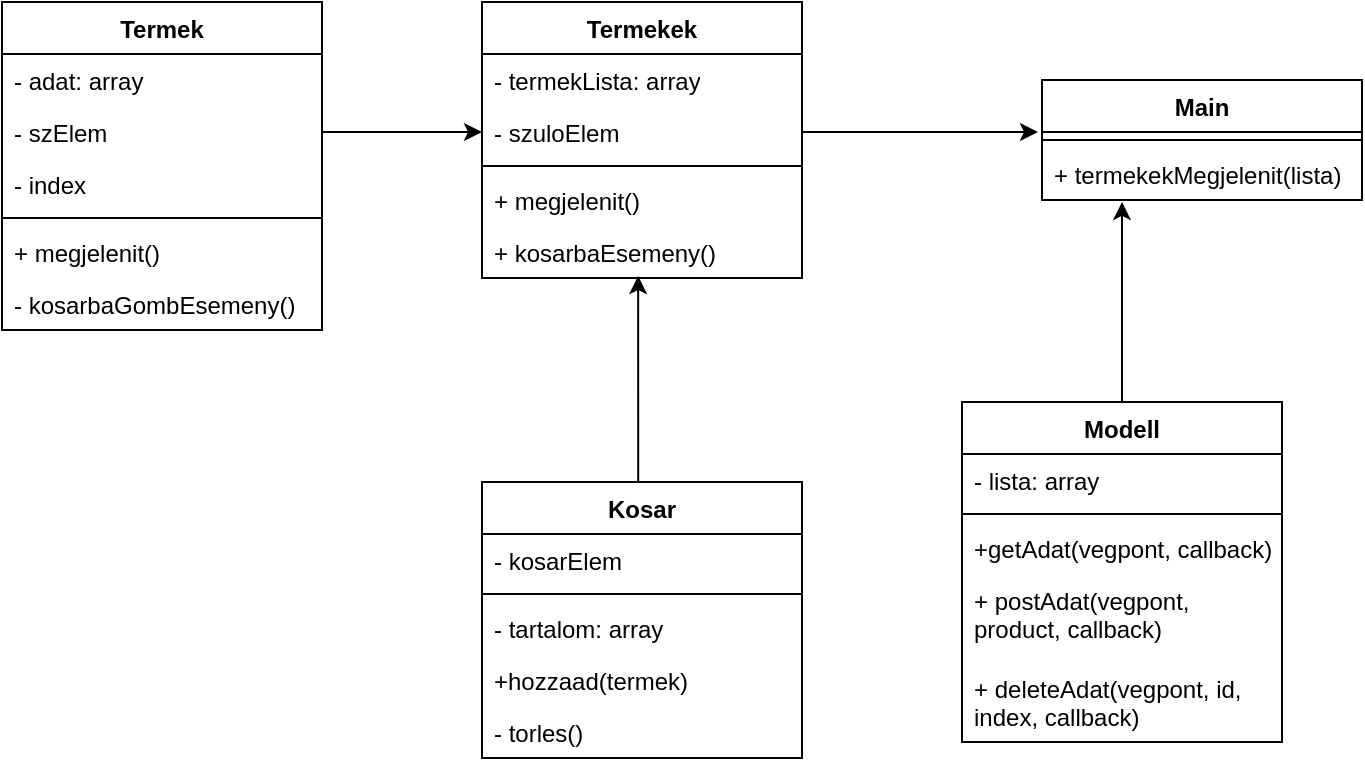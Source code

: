 <mxfile version="27.0.6">
  <diagram name="1 oldal" id="VJlpvJOFNIXGRWjkJtrw">
    <mxGraphModel dx="946" dy="605" grid="1" gridSize="10" guides="1" tooltips="1" connect="1" arrows="1" fold="1" page="1" pageScale="1" pageWidth="827" pageHeight="1169" math="0" shadow="0">
      <root>
        <mxCell id="0" />
        <mxCell id="1" parent="0" />
        <mxCell id="E6LoOCtjbJ5P3lQIgPCc-1" value="Termek" style="swimlane;fontStyle=1;align=center;verticalAlign=top;childLayout=stackLayout;horizontal=1;startSize=26;horizontalStack=0;resizeParent=1;resizeParentMax=0;resizeLast=0;collapsible=1;marginBottom=0;whiteSpace=wrap;html=1;" parent="1" vertex="1">
          <mxGeometry x="80" y="80" width="160" height="164" as="geometry" />
        </mxCell>
        <mxCell id="E6LoOCtjbJ5P3lQIgPCc-2" value="- adat: array" style="text;strokeColor=none;fillColor=none;align=left;verticalAlign=top;spacingLeft=4;spacingRight=4;overflow=hidden;rotatable=0;points=[[0,0.5],[1,0.5]];portConstraint=eastwest;whiteSpace=wrap;html=1;" parent="E6LoOCtjbJ5P3lQIgPCc-1" vertex="1">
          <mxGeometry y="26" width="160" height="26" as="geometry" />
        </mxCell>
        <mxCell id="E6LoOCtjbJ5P3lQIgPCc-5" value="- szElem" style="text;strokeColor=none;fillColor=none;align=left;verticalAlign=top;spacingLeft=4;spacingRight=4;overflow=hidden;rotatable=0;points=[[0,0.5],[1,0.5]];portConstraint=eastwest;whiteSpace=wrap;html=1;" parent="E6LoOCtjbJ5P3lQIgPCc-1" vertex="1">
          <mxGeometry y="52" width="160" height="26" as="geometry" />
        </mxCell>
        <mxCell id="E6LoOCtjbJ5P3lQIgPCc-6" value="- index" style="text;strokeColor=none;fillColor=none;align=left;verticalAlign=top;spacingLeft=4;spacingRight=4;overflow=hidden;rotatable=0;points=[[0,0.5],[1,0.5]];portConstraint=eastwest;whiteSpace=wrap;html=1;" parent="E6LoOCtjbJ5P3lQIgPCc-1" vertex="1">
          <mxGeometry y="78" width="160" height="26" as="geometry" />
        </mxCell>
        <mxCell id="E6LoOCtjbJ5P3lQIgPCc-3" value="" style="line;strokeWidth=1;fillColor=none;align=left;verticalAlign=middle;spacingTop=-1;spacingLeft=3;spacingRight=3;rotatable=0;labelPosition=right;points=[];portConstraint=eastwest;strokeColor=inherit;" parent="E6LoOCtjbJ5P3lQIgPCc-1" vertex="1">
          <mxGeometry y="104" width="160" height="8" as="geometry" />
        </mxCell>
        <mxCell id="E6LoOCtjbJ5P3lQIgPCc-4" value="+ megjelenit()" style="text;strokeColor=none;fillColor=none;align=left;verticalAlign=top;spacingLeft=4;spacingRight=4;overflow=hidden;rotatable=0;points=[[0,0.5],[1,0.5]];portConstraint=eastwest;whiteSpace=wrap;html=1;" parent="E6LoOCtjbJ5P3lQIgPCc-1" vertex="1">
          <mxGeometry y="112" width="160" height="26" as="geometry" />
        </mxCell>
        <mxCell id="E6LoOCtjbJ5P3lQIgPCc-7" value="- kosarbaGombEsemeny()" style="text;strokeColor=none;fillColor=none;align=left;verticalAlign=top;spacingLeft=4;spacingRight=4;overflow=hidden;rotatable=0;points=[[0,0.5],[1,0.5]];portConstraint=eastwest;whiteSpace=wrap;html=1;" parent="E6LoOCtjbJ5P3lQIgPCc-1" vertex="1">
          <mxGeometry y="138" width="160" height="26" as="geometry" />
        </mxCell>
        <mxCell id="E6LoOCtjbJ5P3lQIgPCc-8" value="Termekek" style="swimlane;fontStyle=1;align=center;verticalAlign=top;childLayout=stackLayout;horizontal=1;startSize=26;horizontalStack=0;resizeParent=1;resizeParentMax=0;resizeLast=0;collapsible=1;marginBottom=0;whiteSpace=wrap;html=1;" parent="1" vertex="1">
          <mxGeometry x="320" y="80" width="160" height="138" as="geometry" />
        </mxCell>
        <mxCell id="E6LoOCtjbJ5P3lQIgPCc-9" value="- termekLista: array" style="text;strokeColor=none;fillColor=none;align=left;verticalAlign=top;spacingLeft=4;spacingRight=4;overflow=hidden;rotatable=0;points=[[0,0.5],[1,0.5]];portConstraint=eastwest;whiteSpace=wrap;html=1;" parent="E6LoOCtjbJ5P3lQIgPCc-8" vertex="1">
          <mxGeometry y="26" width="160" height="26" as="geometry" />
        </mxCell>
        <mxCell id="E6LoOCtjbJ5P3lQIgPCc-12" value="- szuloElem" style="text;strokeColor=none;fillColor=none;align=left;verticalAlign=top;spacingLeft=4;spacingRight=4;overflow=hidden;rotatable=0;points=[[0,0.5],[1,0.5]];portConstraint=eastwest;whiteSpace=wrap;html=1;" parent="E6LoOCtjbJ5P3lQIgPCc-8" vertex="1">
          <mxGeometry y="52" width="160" height="26" as="geometry" />
        </mxCell>
        <mxCell id="E6LoOCtjbJ5P3lQIgPCc-10" value="" style="line;strokeWidth=1;fillColor=none;align=left;verticalAlign=middle;spacingTop=-1;spacingLeft=3;spacingRight=3;rotatable=0;labelPosition=right;points=[];portConstraint=eastwest;strokeColor=inherit;" parent="E6LoOCtjbJ5P3lQIgPCc-8" vertex="1">
          <mxGeometry y="78" width="160" height="8" as="geometry" />
        </mxCell>
        <mxCell id="E6LoOCtjbJ5P3lQIgPCc-11" value="+ megjelenit()" style="text;strokeColor=none;fillColor=none;align=left;verticalAlign=top;spacingLeft=4;spacingRight=4;overflow=hidden;rotatable=0;points=[[0,0.5],[1,0.5]];portConstraint=eastwest;whiteSpace=wrap;html=1;" parent="E6LoOCtjbJ5P3lQIgPCc-8" vertex="1">
          <mxGeometry y="86" width="160" height="26" as="geometry" />
        </mxCell>
        <mxCell id="E6LoOCtjbJ5P3lQIgPCc-13" value="+ kosarbaEsemeny()" style="text;strokeColor=none;fillColor=none;align=left;verticalAlign=top;spacingLeft=4;spacingRight=4;overflow=hidden;rotatable=0;points=[[0,0.5],[1,0.5]];portConstraint=eastwest;whiteSpace=wrap;html=1;" parent="E6LoOCtjbJ5P3lQIgPCc-8" vertex="1">
          <mxGeometry y="112" width="160" height="26" as="geometry" />
        </mxCell>
        <mxCell id="E6LoOCtjbJ5P3lQIgPCc-25" style="edgeStyle=orthogonalEdgeStyle;rounded=0;orthogonalLoop=1;jettySize=auto;html=1;entryX=0.488;entryY=0.962;entryDx=0;entryDy=0;entryPerimeter=0;exitX=0.5;exitY=0;exitDx=0;exitDy=0;" parent="1" source="E6LoOCtjbJ5P3lQIgPCc-14" target="E6LoOCtjbJ5P3lQIgPCc-13" edge="1">
          <mxGeometry relative="1" as="geometry">
            <mxPoint x="440" y="230" as="targetPoint" />
            <Array as="points">
              <mxPoint x="398" y="320" />
            </Array>
          </mxGeometry>
        </mxCell>
        <mxCell id="E6LoOCtjbJ5P3lQIgPCc-14" value="Kosar" style="swimlane;fontStyle=1;align=center;verticalAlign=top;childLayout=stackLayout;horizontal=1;startSize=26;horizontalStack=0;resizeParent=1;resizeParentMax=0;resizeLast=0;collapsible=1;marginBottom=0;whiteSpace=wrap;html=1;" parent="1" vertex="1">
          <mxGeometry x="320" y="320" width="160" height="138" as="geometry" />
        </mxCell>
        <mxCell id="E6LoOCtjbJ5P3lQIgPCc-15" value="- kosarElem" style="text;strokeColor=none;fillColor=none;align=left;verticalAlign=top;spacingLeft=4;spacingRight=4;overflow=hidden;rotatable=0;points=[[0,0.5],[1,0.5]];portConstraint=eastwest;whiteSpace=wrap;html=1;" parent="E6LoOCtjbJ5P3lQIgPCc-14" vertex="1">
          <mxGeometry y="26" width="160" height="26" as="geometry" />
        </mxCell>
        <mxCell id="E6LoOCtjbJ5P3lQIgPCc-16" value="" style="line;strokeWidth=1;fillColor=none;align=left;verticalAlign=middle;spacingTop=-1;spacingLeft=3;spacingRight=3;rotatable=0;labelPosition=right;points=[];portConstraint=eastwest;strokeColor=inherit;" parent="E6LoOCtjbJ5P3lQIgPCc-14" vertex="1">
          <mxGeometry y="52" width="160" height="8" as="geometry" />
        </mxCell>
        <mxCell id="E6LoOCtjbJ5P3lQIgPCc-17" value="- tartalom: array" style="text;strokeColor=none;fillColor=none;align=left;verticalAlign=top;spacingLeft=4;spacingRight=4;overflow=hidden;rotatable=0;points=[[0,0.5],[1,0.5]];portConstraint=eastwest;whiteSpace=wrap;html=1;" parent="E6LoOCtjbJ5P3lQIgPCc-14" vertex="1">
          <mxGeometry y="60" width="160" height="26" as="geometry" />
        </mxCell>
        <mxCell id="E6LoOCtjbJ5P3lQIgPCc-18" value="+hozzaad(termek)" style="text;strokeColor=none;fillColor=none;align=left;verticalAlign=top;spacingLeft=4;spacingRight=4;overflow=hidden;rotatable=0;points=[[0,0.5],[1,0.5]];portConstraint=eastwest;whiteSpace=wrap;html=1;" parent="E6LoOCtjbJ5P3lQIgPCc-14" vertex="1">
          <mxGeometry y="86" width="160" height="26" as="geometry" />
        </mxCell>
        <mxCell id="E6LoOCtjbJ5P3lQIgPCc-19" value="- torles()" style="text;strokeColor=none;fillColor=none;align=left;verticalAlign=top;spacingLeft=4;spacingRight=4;overflow=hidden;rotatable=0;points=[[0,0.5],[1,0.5]];portConstraint=eastwest;whiteSpace=wrap;html=1;" parent="E6LoOCtjbJ5P3lQIgPCc-14" vertex="1">
          <mxGeometry y="112" width="160" height="26" as="geometry" />
        </mxCell>
        <mxCell id="E6LoOCtjbJ5P3lQIgPCc-24" style="edgeStyle=orthogonalEdgeStyle;rounded=0;orthogonalLoop=1;jettySize=auto;html=1;entryX=0;entryY=0.5;entryDx=0;entryDy=0;" parent="1" source="E6LoOCtjbJ5P3lQIgPCc-5" target="E6LoOCtjbJ5P3lQIgPCc-12" edge="1">
          <mxGeometry relative="1" as="geometry">
            <mxPoint x="300" y="150" as="targetPoint" />
          </mxGeometry>
        </mxCell>
        <mxCell id="jVrpb3Df2ThjTEOdEv5h-1" value="Modell" style="swimlane;fontStyle=1;align=center;verticalAlign=top;childLayout=stackLayout;horizontal=1;startSize=26;horizontalStack=0;resizeParent=1;resizeParentMax=0;resizeLast=0;collapsible=1;marginBottom=0;whiteSpace=wrap;html=1;" parent="1" vertex="1">
          <mxGeometry x="560" y="280" width="160" height="170" as="geometry" />
        </mxCell>
        <mxCell id="jVrpb3Df2ThjTEOdEv5h-2" value="- lista: array" style="text;strokeColor=none;fillColor=none;align=left;verticalAlign=top;spacingLeft=4;spacingRight=4;overflow=hidden;rotatable=0;points=[[0,0.5],[1,0.5]];portConstraint=eastwest;whiteSpace=wrap;html=1;" parent="jVrpb3Df2ThjTEOdEv5h-1" vertex="1">
          <mxGeometry y="26" width="160" height="26" as="geometry" />
        </mxCell>
        <mxCell id="jVrpb3Df2ThjTEOdEv5h-3" value="" style="line;strokeWidth=1;fillColor=none;align=left;verticalAlign=middle;spacingTop=-1;spacingLeft=3;spacingRight=3;rotatable=0;labelPosition=right;points=[];portConstraint=eastwest;strokeColor=inherit;" parent="jVrpb3Df2ThjTEOdEv5h-1" vertex="1">
          <mxGeometry y="52" width="160" height="8" as="geometry" />
        </mxCell>
        <mxCell id="jVrpb3Df2ThjTEOdEv5h-4" value="+getAdat(vegpont, callback)" style="text;strokeColor=none;fillColor=none;align=left;verticalAlign=top;spacingLeft=4;spacingRight=4;overflow=hidden;rotatable=0;points=[[0,0.5],[1,0.5]];portConstraint=eastwest;whiteSpace=wrap;html=1;" parent="jVrpb3Df2ThjTEOdEv5h-1" vertex="1">
          <mxGeometry y="60" width="160" height="26" as="geometry" />
        </mxCell>
        <mxCell id="GEJTl33YbPeTtR1noPUc-2" value="+ postAdat(vegpont, product, callback)" style="text;strokeColor=none;fillColor=none;align=left;verticalAlign=top;spacingLeft=4;spacingRight=4;overflow=hidden;rotatable=0;points=[[0,0.5],[1,0.5]];portConstraint=eastwest;whiteSpace=wrap;html=1;" vertex="1" parent="jVrpb3Df2ThjTEOdEv5h-1">
          <mxGeometry y="86" width="160" height="44" as="geometry" />
        </mxCell>
        <mxCell id="GEJTl33YbPeTtR1noPUc-3" value="+ deleteAdat(vegpont, id, index, callback)" style="text;strokeColor=none;fillColor=none;align=left;verticalAlign=top;spacingLeft=4;spacingRight=4;overflow=hidden;rotatable=0;points=[[0,0.5],[1,0.5]];portConstraint=eastwest;whiteSpace=wrap;html=1;" vertex="1" parent="jVrpb3Df2ThjTEOdEv5h-1">
          <mxGeometry y="130" width="160" height="40" as="geometry" />
        </mxCell>
        <mxCell id="GEJTl33YbPeTtR1noPUc-5" value="Main" style="swimlane;fontStyle=1;align=center;verticalAlign=top;childLayout=stackLayout;horizontal=1;startSize=26;horizontalStack=0;resizeParent=1;resizeParentMax=0;resizeLast=0;collapsible=1;marginBottom=0;whiteSpace=wrap;html=1;" vertex="1" parent="1">
          <mxGeometry x="600" y="119" width="160" height="60" as="geometry" />
        </mxCell>
        <mxCell id="GEJTl33YbPeTtR1noPUc-7" value="" style="line;strokeWidth=1;fillColor=none;align=left;verticalAlign=middle;spacingTop=-1;spacingLeft=3;spacingRight=3;rotatable=0;labelPosition=right;points=[];portConstraint=eastwest;strokeColor=inherit;" vertex="1" parent="GEJTl33YbPeTtR1noPUc-5">
          <mxGeometry y="26" width="160" height="8" as="geometry" />
        </mxCell>
        <mxCell id="GEJTl33YbPeTtR1noPUc-8" value="+ termekekMegjelenit(lista)" style="text;strokeColor=none;fillColor=none;align=left;verticalAlign=top;spacingLeft=4;spacingRight=4;overflow=hidden;rotatable=0;points=[[0,0.5],[1,0.5]];portConstraint=eastwest;whiteSpace=wrap;html=1;" vertex="1" parent="GEJTl33YbPeTtR1noPUc-5">
          <mxGeometry y="34" width="160" height="26" as="geometry" />
        </mxCell>
        <mxCell id="GEJTl33YbPeTtR1noPUc-11" style="edgeStyle=orthogonalEdgeStyle;rounded=0;orthogonalLoop=1;jettySize=auto;html=1;" edge="1" parent="1" source="E6LoOCtjbJ5P3lQIgPCc-12">
          <mxGeometry relative="1" as="geometry">
            <mxPoint x="598" y="145" as="targetPoint" />
          </mxGeometry>
        </mxCell>
        <mxCell id="GEJTl33YbPeTtR1noPUc-12" style="edgeStyle=orthogonalEdgeStyle;rounded=0;orthogonalLoop=1;jettySize=auto;html=1;entryX=0.25;entryY=1.038;entryDx=0;entryDy=0;entryPerimeter=0;" edge="1" parent="1" source="jVrpb3Df2ThjTEOdEv5h-1" target="GEJTl33YbPeTtR1noPUc-8">
          <mxGeometry relative="1" as="geometry" />
        </mxCell>
      </root>
    </mxGraphModel>
  </diagram>
</mxfile>
